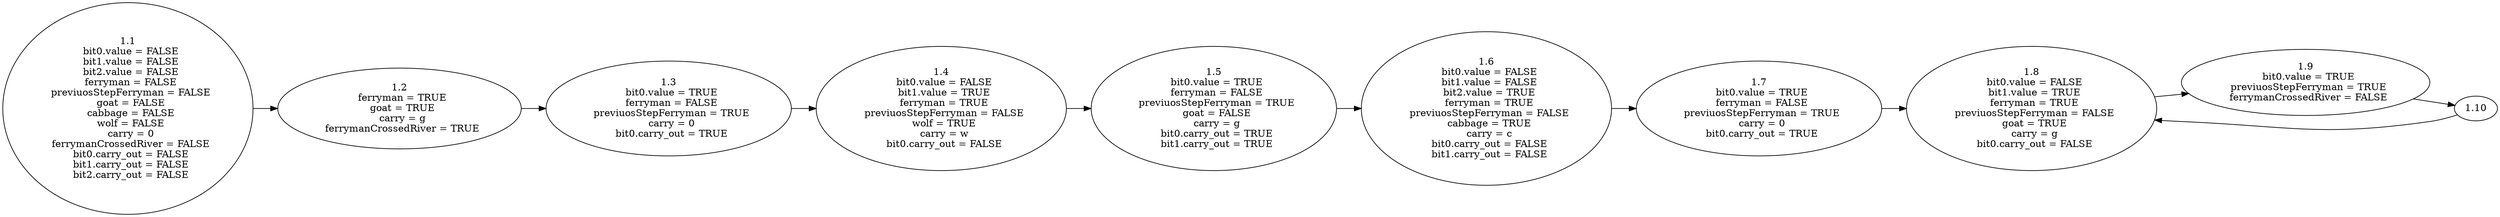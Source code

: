digraph G  { rankdir=LR 
state_1_1 [label=<1.1<br/>
  bit0.value = FALSE<br/>
  bit1.value = FALSE<br/>
  bit2.value = FALSE<br/>
  ferryman = FALSE<br/>
  previuosStepFerryman = FALSE<br/>
  goat = FALSE<br/>
  cabbage = FALSE<br/>
  wolf = FALSE<br/>
  carry = 0<br/>
  ferrymanCrossedRiver = FALSE<br/>
  bit0.carry_out = FALSE<br/>
  bit1.carry_out = FALSE<br/>
  bit2.carry_out = FALSE<br/>
>];
state_1_2 [label=<1.2<br/>
  ferryman = TRUE<br/>
  goat = TRUE<br/>
  carry = g<br/>
  ferrymanCrossedRiver = TRUE<br/>
>];
state_1_3 [label=<1.3<br/>
  bit0.value = TRUE<br/>
  ferryman = FALSE<br/>
  previuosStepFerryman = TRUE<br/>
  carry = 0<br/>
  bit0.carry_out = TRUE<br/>
>];
state_1_4 [label=<1.4<br/>
  bit0.value = FALSE<br/>
  bit1.value = TRUE<br/>
  ferryman = TRUE<br/>
  previuosStepFerryman = FALSE<br/>
  wolf = TRUE<br/>
  carry = w<br/>
  bit0.carry_out = FALSE<br/>
>];
state_1_5 [label=<1.5<br/>
  bit0.value = TRUE<br/>
  ferryman = FALSE<br/>
  previuosStepFerryman = TRUE<br/>
  goat = FALSE<br/>
  carry = g<br/>
  bit0.carry_out = TRUE<br/>
  bit1.carry_out = TRUE<br/>
>];
state_1_6 [label=<1.6<br/>
  bit0.value = FALSE<br/>
  bit1.value = FALSE<br/>
  bit2.value = TRUE<br/>
  ferryman = TRUE<br/>
  previuosStepFerryman = FALSE<br/>
  cabbage = TRUE<br/>
  carry = c<br/>
  bit0.carry_out = FALSE<br/>
  bit1.carry_out = FALSE<br/>
>];
state_1_7 [label=<1.7<br/>
  bit0.value = TRUE<br/>
  ferryman = FALSE<br/>
  previuosStepFerryman = TRUE<br/>
  carry = 0<br/>
  bit0.carry_out = TRUE<br/>
>];
state_1_8 [label=<1.8<br/>
  bit0.value = FALSE<br/>
  bit1.value = TRUE<br/>
  ferryman = TRUE<br/>
  previuosStepFerryman = FALSE<br/>
  goat = TRUE<br/>
  carry = g<br/>
  bit0.carry_out = FALSE<br/>
>];
state_1_9 [label=<1.9<br/>
  bit0.value = TRUE<br/>
  previuosStepFerryman = TRUE<br/>
  ferrymanCrossedRiver = FALSE<br/>
>];
state_1_10 [label=<1.10<br/>
>];
state_1_1->state_1_2;
state_1_2->state_1_3;
state_1_3->state_1_4;
state_1_4->state_1_5;
state_1_5->state_1_6;
state_1_6->state_1_7;
state_1_7->state_1_8;
state_1_8->state_1_9;
state_1_9->state_1_10;
state_1_10->state_1_8;
}